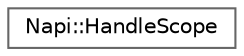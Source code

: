 digraph "Graphical Class Hierarchy"
{
 // LATEX_PDF_SIZE
  bgcolor="transparent";
  edge [fontname=Helvetica,fontsize=10,labelfontname=Helvetica,labelfontsize=10];
  node [fontname=Helvetica,fontsize=10,shape=box,height=0.2,width=0.4];
  rankdir="LR";
  Node0 [id="Node000000",label="Napi::HandleScope",height=0.2,width=0.4,color="grey40", fillcolor="white", style="filled",URL="$class_napi_1_1_handle_scope.html",tooltip=" "];
}

